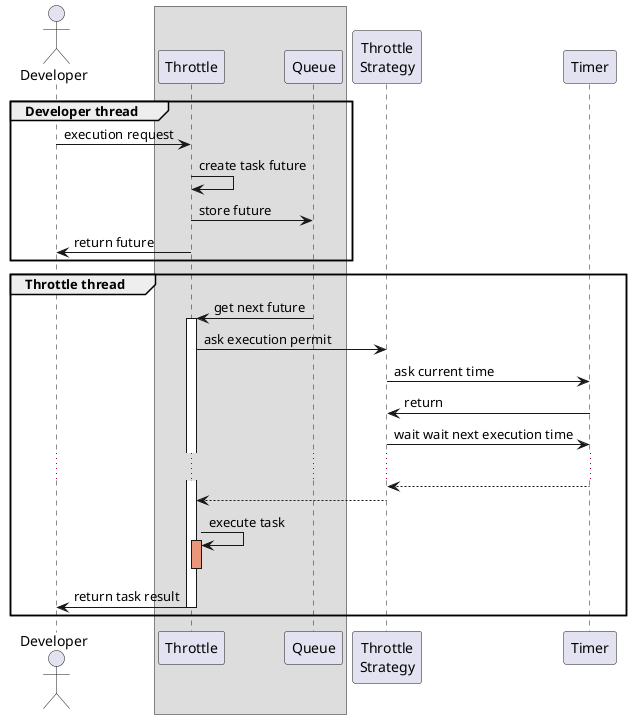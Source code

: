 @startuml
actor Developer as D
box
participant Throttle as Tr
participant Queue as Q
end box
participant "Throttle\nStrategy" as TrS
participant Timer as T

group Developer thread
D -> Tr: execution request
Tr -> Tr: create task future
Tr -> Q: store future
D <- Tr: return future
end

group Throttle thread
Tr <- Q: get next future
activate Tr
Tr -> TrS: ask execution permit
TrS -> T: ask current time
TrS <- T: return
TrS -> T: wait wait next execution time
...
TrS <-- T
Tr <-- TrS
Tr -> Tr: execute task
activate Tr #DarkSalmon
deactivate Tr

D <- Tr: return task result
deactivate Tr
end

@enduml